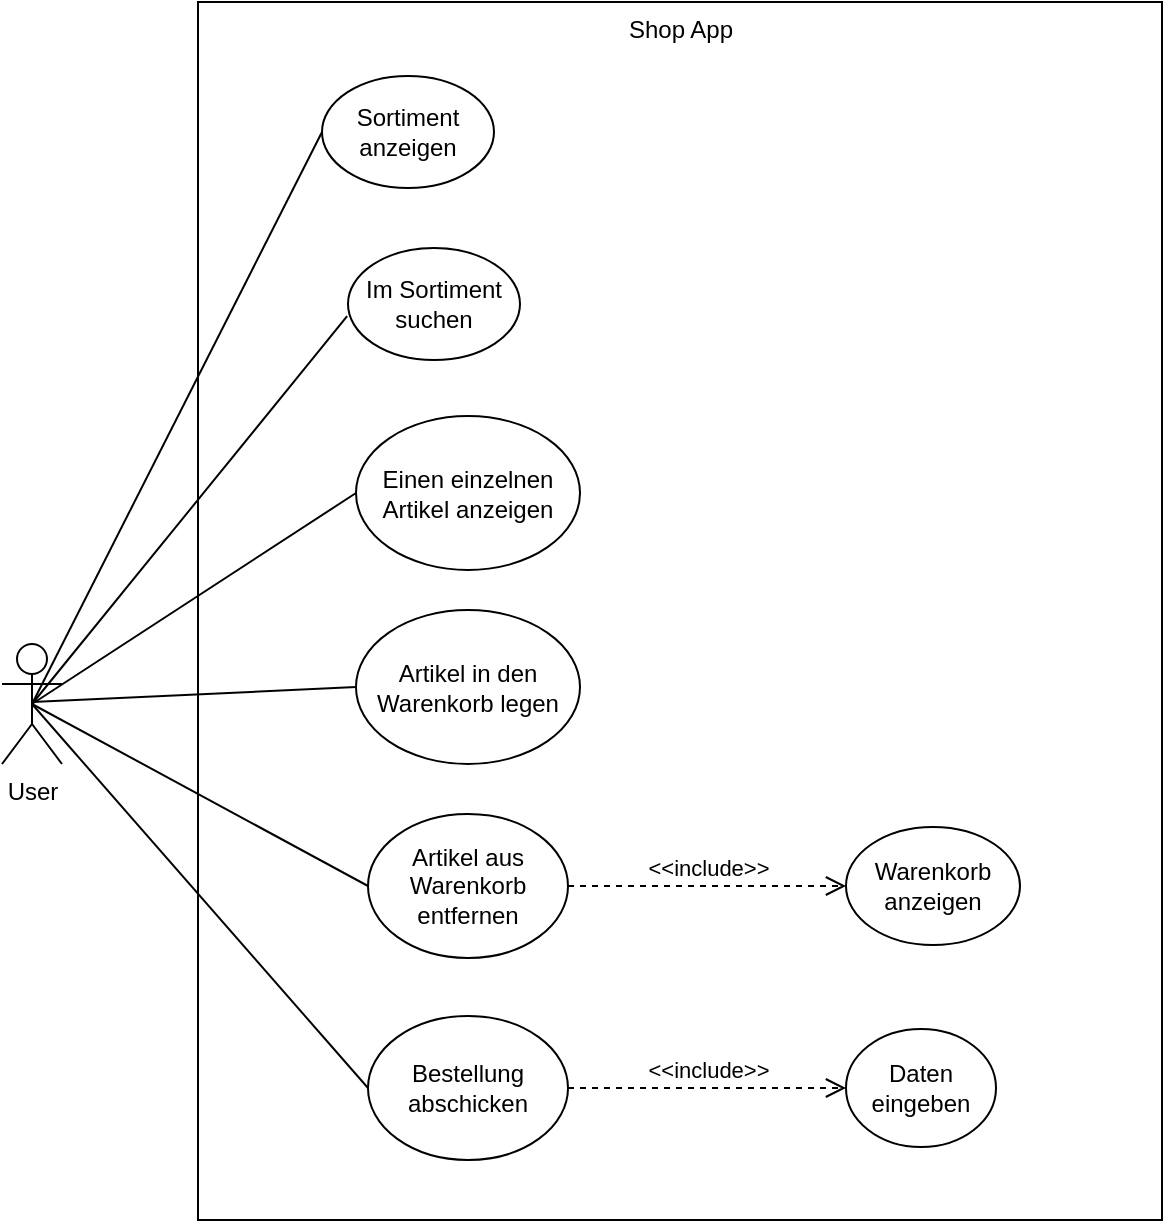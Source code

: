 <mxfile version="16.4.11" type="device"><diagram id="WhiZ5qEZTMgy2jCBlBkv" name="Seite-1"><mxGraphModel dx="1106" dy="734" grid="0" gridSize="10" guides="1" tooltips="1" connect="1" arrows="1" fold="1" page="1" pageScale="1" pageWidth="827" pageHeight="1169" math="0" shadow="0"><root><mxCell id="0"/><mxCell id="1" parent="0"/><mxCell id="Ouiq3IJvACter5KEEEeo-1" value="User" style="shape=umlActor;verticalLabelPosition=bottom;verticalAlign=top;html=1;" vertex="1" parent="1"><mxGeometry x="102" y="451" width="30" height="60" as="geometry"/></mxCell><mxCell id="Ouiq3IJvACter5KEEEeo-4" value="Shop App" style="html=1;verticalAlign=top;" vertex="1" parent="1"><mxGeometry x="200" y="130" width="482" height="609" as="geometry"/></mxCell><mxCell id="Ouiq3IJvACter5KEEEeo-6" value="Sortiment anzeigen" style="ellipse;whiteSpace=wrap;html=1;" vertex="1" parent="1"><mxGeometry x="262" y="167" width="86" height="56" as="geometry"/></mxCell><mxCell id="Ouiq3IJvACter5KEEEeo-7" value="Im Sortiment suchen" style="ellipse;whiteSpace=wrap;html=1;" vertex="1" parent="1"><mxGeometry x="275" y="253" width="86" height="56" as="geometry"/></mxCell><mxCell id="Ouiq3IJvACter5KEEEeo-8" value="Einen einzelnen Artikel anzeigen" style="ellipse;whiteSpace=wrap;html=1;" vertex="1" parent="1"><mxGeometry x="279" y="337" width="112" height="77" as="geometry"/></mxCell><mxCell id="Ouiq3IJvACter5KEEEeo-9" value="Artikel in den Warenkorb legen" style="ellipse;whiteSpace=wrap;html=1;" vertex="1" parent="1"><mxGeometry x="279" y="434" width="112" height="77" as="geometry"/></mxCell><mxCell id="Ouiq3IJvACter5KEEEeo-10" value="Artikel aus Warenkorb entfernen" style="ellipse;whiteSpace=wrap;html=1;" vertex="1" parent="1"><mxGeometry x="285" y="536" width="100" height="72" as="geometry"/></mxCell><mxCell id="Ouiq3IJvACter5KEEEeo-12" value="" style="endArrow=none;html=1;rounded=0;exitX=0.5;exitY=0.5;exitDx=0;exitDy=0;exitPerimeter=0;entryX=-0.005;entryY=0.609;entryDx=0;entryDy=0;entryPerimeter=0;" edge="1" parent="1" source="Ouiq3IJvACter5KEEEeo-1" target="Ouiq3IJvACter5KEEEeo-7"><mxGeometry relative="1" as="geometry"><mxPoint x="532" y="585" as="sourcePoint"/><mxPoint x="692" y="585" as="targetPoint"/></mxGeometry></mxCell><mxCell id="Ouiq3IJvACter5KEEEeo-13" value="" style="endArrow=none;html=1;rounded=0;exitX=0.5;exitY=0.5;exitDx=0;exitDy=0;exitPerimeter=0;entryX=0;entryY=0.5;entryDx=0;entryDy=0;" edge="1" parent="1" source="Ouiq3IJvACter5KEEEeo-1" target="Ouiq3IJvACter5KEEEeo-6"><mxGeometry relative="1" as="geometry"><mxPoint x="532" y="585" as="sourcePoint"/><mxPoint x="692" y="585" as="targetPoint"/></mxGeometry></mxCell><mxCell id="Ouiq3IJvACter5KEEEeo-14" value="" style="endArrow=none;html=1;rounded=0;exitX=0.5;exitY=0.5;exitDx=0;exitDy=0;exitPerimeter=0;entryX=0;entryY=0.5;entryDx=0;entryDy=0;" edge="1" parent="1" source="Ouiq3IJvACter5KEEEeo-1" target="Ouiq3IJvACter5KEEEeo-8"><mxGeometry relative="1" as="geometry"><mxPoint x="127" y="491" as="sourcePoint"/><mxPoint x="320.57" y="349.104" as="targetPoint"/></mxGeometry></mxCell><mxCell id="Ouiq3IJvACter5KEEEeo-15" value="" style="endArrow=none;html=1;rounded=0;entryX=0;entryY=0.5;entryDx=0;entryDy=0;" edge="1" parent="1" target="Ouiq3IJvACter5KEEEeo-9"><mxGeometry relative="1" as="geometry"><mxPoint x="117" y="480" as="sourcePoint"/><mxPoint x="331.0" y="441.5" as="targetPoint"/></mxGeometry></mxCell><mxCell id="Ouiq3IJvACter5KEEEeo-16" value="" style="endArrow=none;html=1;rounded=0;exitX=0.5;exitY=0.5;exitDx=0;exitDy=0;exitPerimeter=0;entryX=0;entryY=0.5;entryDx=0;entryDy=0;" edge="1" parent="1" source="Ouiq3IJvACter5KEEEeo-1" target="Ouiq3IJvACter5KEEEeo-10"><mxGeometry relative="1" as="geometry"><mxPoint x="137" y="501" as="sourcePoint"/><mxPoint x="341.0" y="451.5" as="targetPoint"/></mxGeometry></mxCell><mxCell id="Ouiq3IJvACter5KEEEeo-18" value="Warenkorb anzeigen" style="ellipse;whiteSpace=wrap;html=1;" vertex="1" parent="1"><mxGeometry x="524" y="542.5" width="87" height="59" as="geometry"/></mxCell><mxCell id="Ouiq3IJvACter5KEEEeo-19" value="&amp;lt;&amp;lt;include&amp;gt;&amp;gt;" style="html=1;verticalAlign=bottom;endArrow=open;dashed=1;endSize=8;rounded=0;exitX=1;exitY=0.5;exitDx=0;exitDy=0;entryX=0;entryY=0.5;entryDx=0;entryDy=0;" edge="1" parent="1" source="Ouiq3IJvACter5KEEEeo-10" target="Ouiq3IJvACter5KEEEeo-18"><mxGeometry relative="1" as="geometry"><mxPoint x="652" y="519" as="sourcePoint"/><mxPoint x="572" y="519" as="targetPoint"/></mxGeometry></mxCell><mxCell id="Ouiq3IJvACter5KEEEeo-20" value="Bestellung abschicken" style="ellipse;whiteSpace=wrap;html=1;" vertex="1" parent="1"><mxGeometry x="285" y="637" width="100" height="72" as="geometry"/></mxCell><mxCell id="Ouiq3IJvACter5KEEEeo-21" value="" style="endArrow=none;html=1;rounded=0;entryX=0;entryY=0.5;entryDx=0;entryDy=0;exitX=0.5;exitY=0.5;exitDx=0;exitDy=0;exitPerimeter=0;" edge="1" parent="1" source="Ouiq3IJvACter5KEEEeo-1" target="Ouiq3IJvACter5KEEEeo-20"><mxGeometry relative="1" as="geometry"><mxPoint x="119" y="665" as="sourcePoint"/><mxPoint x="295.0" y="582" as="targetPoint"/></mxGeometry></mxCell><mxCell id="Ouiq3IJvACter5KEEEeo-22" value="Daten eingeben" style="ellipse;whiteSpace=wrap;html=1;" vertex="1" parent="1"><mxGeometry x="524" y="643.5" width="75" height="59" as="geometry"/></mxCell><mxCell id="Ouiq3IJvACter5KEEEeo-23" value="&amp;lt;&amp;lt;include&amp;gt;&amp;gt;" style="html=1;verticalAlign=bottom;endArrow=open;dashed=1;endSize=8;rounded=0;exitX=1;exitY=0.5;exitDx=0;exitDy=0;entryX=0;entryY=0.5;entryDx=0;entryDy=0;" edge="1" parent="1" target="Ouiq3IJvACter5KEEEeo-22" source="Ouiq3IJvACter5KEEEeo-20"><mxGeometry relative="1" as="geometry"><mxPoint x="385.0" y="676.5" as="sourcePoint"/><mxPoint x="572" y="623.5" as="targetPoint"/></mxGeometry></mxCell></root></mxGraphModel></diagram></mxfile>